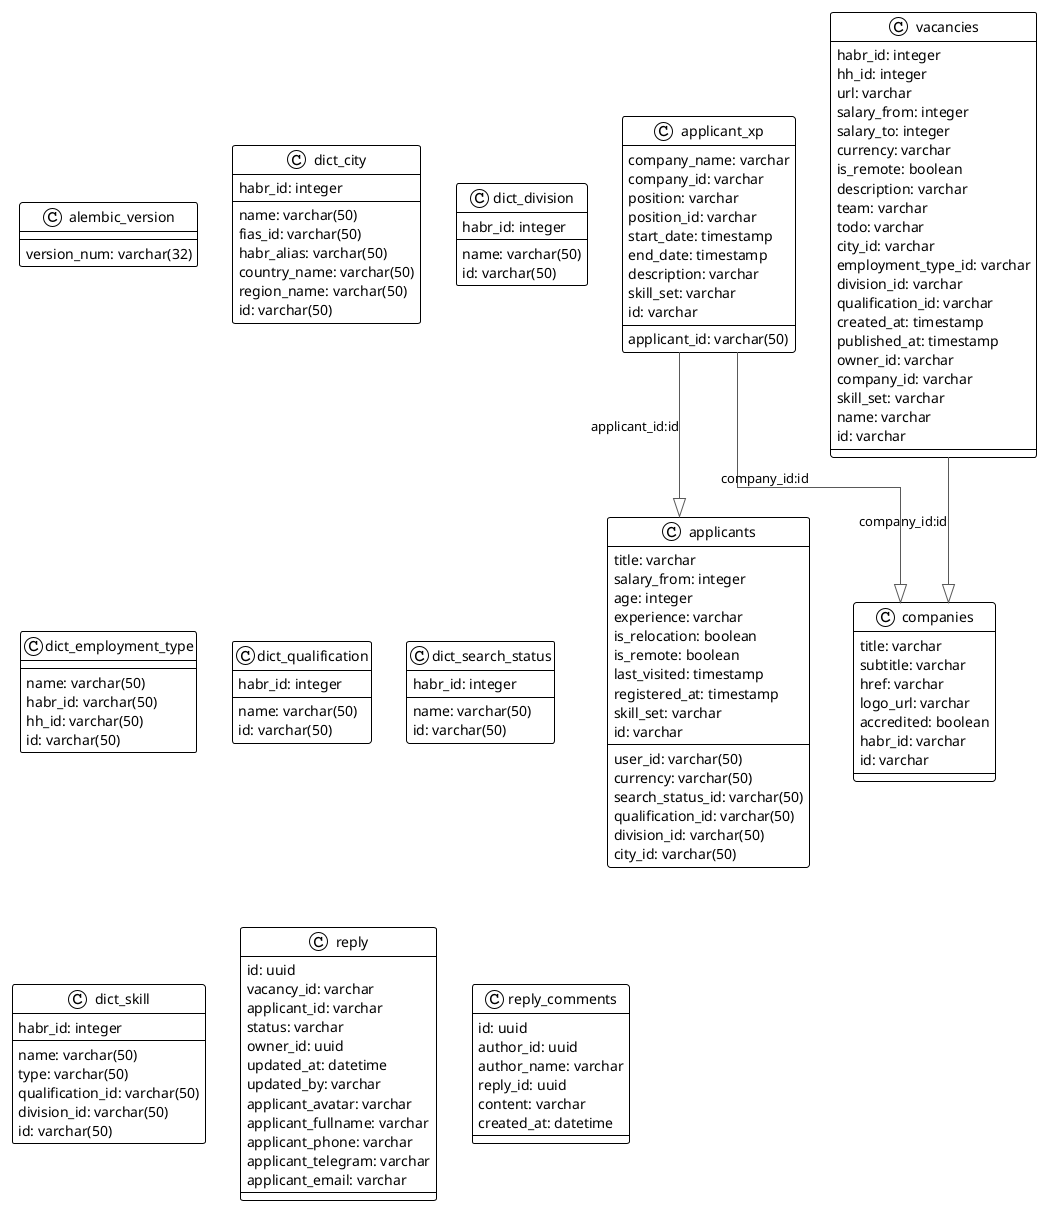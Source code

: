 @startuml

!theme plain
top to bottom direction
skinparam linetype ortho

class alembic_version {
   version_num: varchar(32)
}
class applicant_xp {
   applicant_id: varchar(50)
   company_name: varchar
   company_id: varchar
   position: varchar
   position_id: varchar
   start_date: timestamp
   end_date: timestamp
   description: varchar
   skill_set: varchar
   id: varchar
}
class applicants {
   user_id: varchar(50)
   title: varchar
   salary_from: integer
   currency: varchar(50)
   age: integer
   experience: varchar
   is_relocation: boolean
   is_remote: boolean
   last_visited: timestamp
   registered_at: timestamp
   search_status_id: varchar(50)
   qualification_id: varchar(50)
   division_id: varchar(50)
   city_id: varchar(50)
   skill_set: varchar
   id: varchar
}
class companies {
   title: varchar
   subtitle: varchar
   href: varchar
   logo_url: varchar
   accredited: boolean
   habr_id: varchar
   id: varchar
}
class dict_city {
   name: varchar(50)
   fias_id: varchar(50)
   habr_id: integer
   habr_alias: varchar(50)
   country_name: varchar(50)
   region_name: varchar(50)
   id: varchar(50)
}
class dict_division {
   name: varchar(50)
   habr_id: integer
   id: varchar(50)
}
class dict_employment_type {
   name: varchar(50)
   habr_id: varchar(50)
   hh_id: varchar(50)
   id: varchar(50)
}
class dict_qualification {
   name: varchar(50)
   habr_id: integer
   id: varchar(50)
}
class dict_search_status {
   name: varchar(50)
   habr_id: integer
   id: varchar(50)
}
class dict_skill {
   name: varchar(50)
   type: varchar(50)
   qualification_id: varchar(50)
   division_id: varchar(50)
   habr_id: integer
   id: varchar(50)
}
class vacancies {
   habr_id: integer
   hh_id: integer
   url: varchar
   salary_from: integer
   salary_to: integer
   currency: varchar
   is_remote: boolean
   description: varchar
   team: varchar
   todo: varchar
   city_id: varchar
   employment_type_id: varchar
   division_id: varchar
   qualification_id: varchar
   created_at: timestamp
   published_at: timestamp
   owner_id: varchar
   company_id: varchar
   skill_set: varchar
   name: varchar
   id: varchar
}
class reply {
    id: uuid
    vacancy_id: varchar
    applicant_id: varchar
    status: varchar
    owner_id: uuid
    updated_at: datetime
    updated_by: varchar
    applicant_avatar: varchar
    applicant_fullname: varchar
    applicant_phone: varchar
    applicant_telegram: varchar
    applicant_email: varchar
}

class reply_comments {
    id: uuid
    author_id: uuid
    author_name: varchar
    reply_id: uuid
    content: varchar
    created_at: datetime
}

applicant_xp          -[#595959,plain]-^  applicants           : "applicant_id:id"
applicant_xp          -[#595959,plain]-^  companies            : "company_id:id"
vacancies             -[#595959,plain]-^  companies            : "company_id:id"
@enduml
